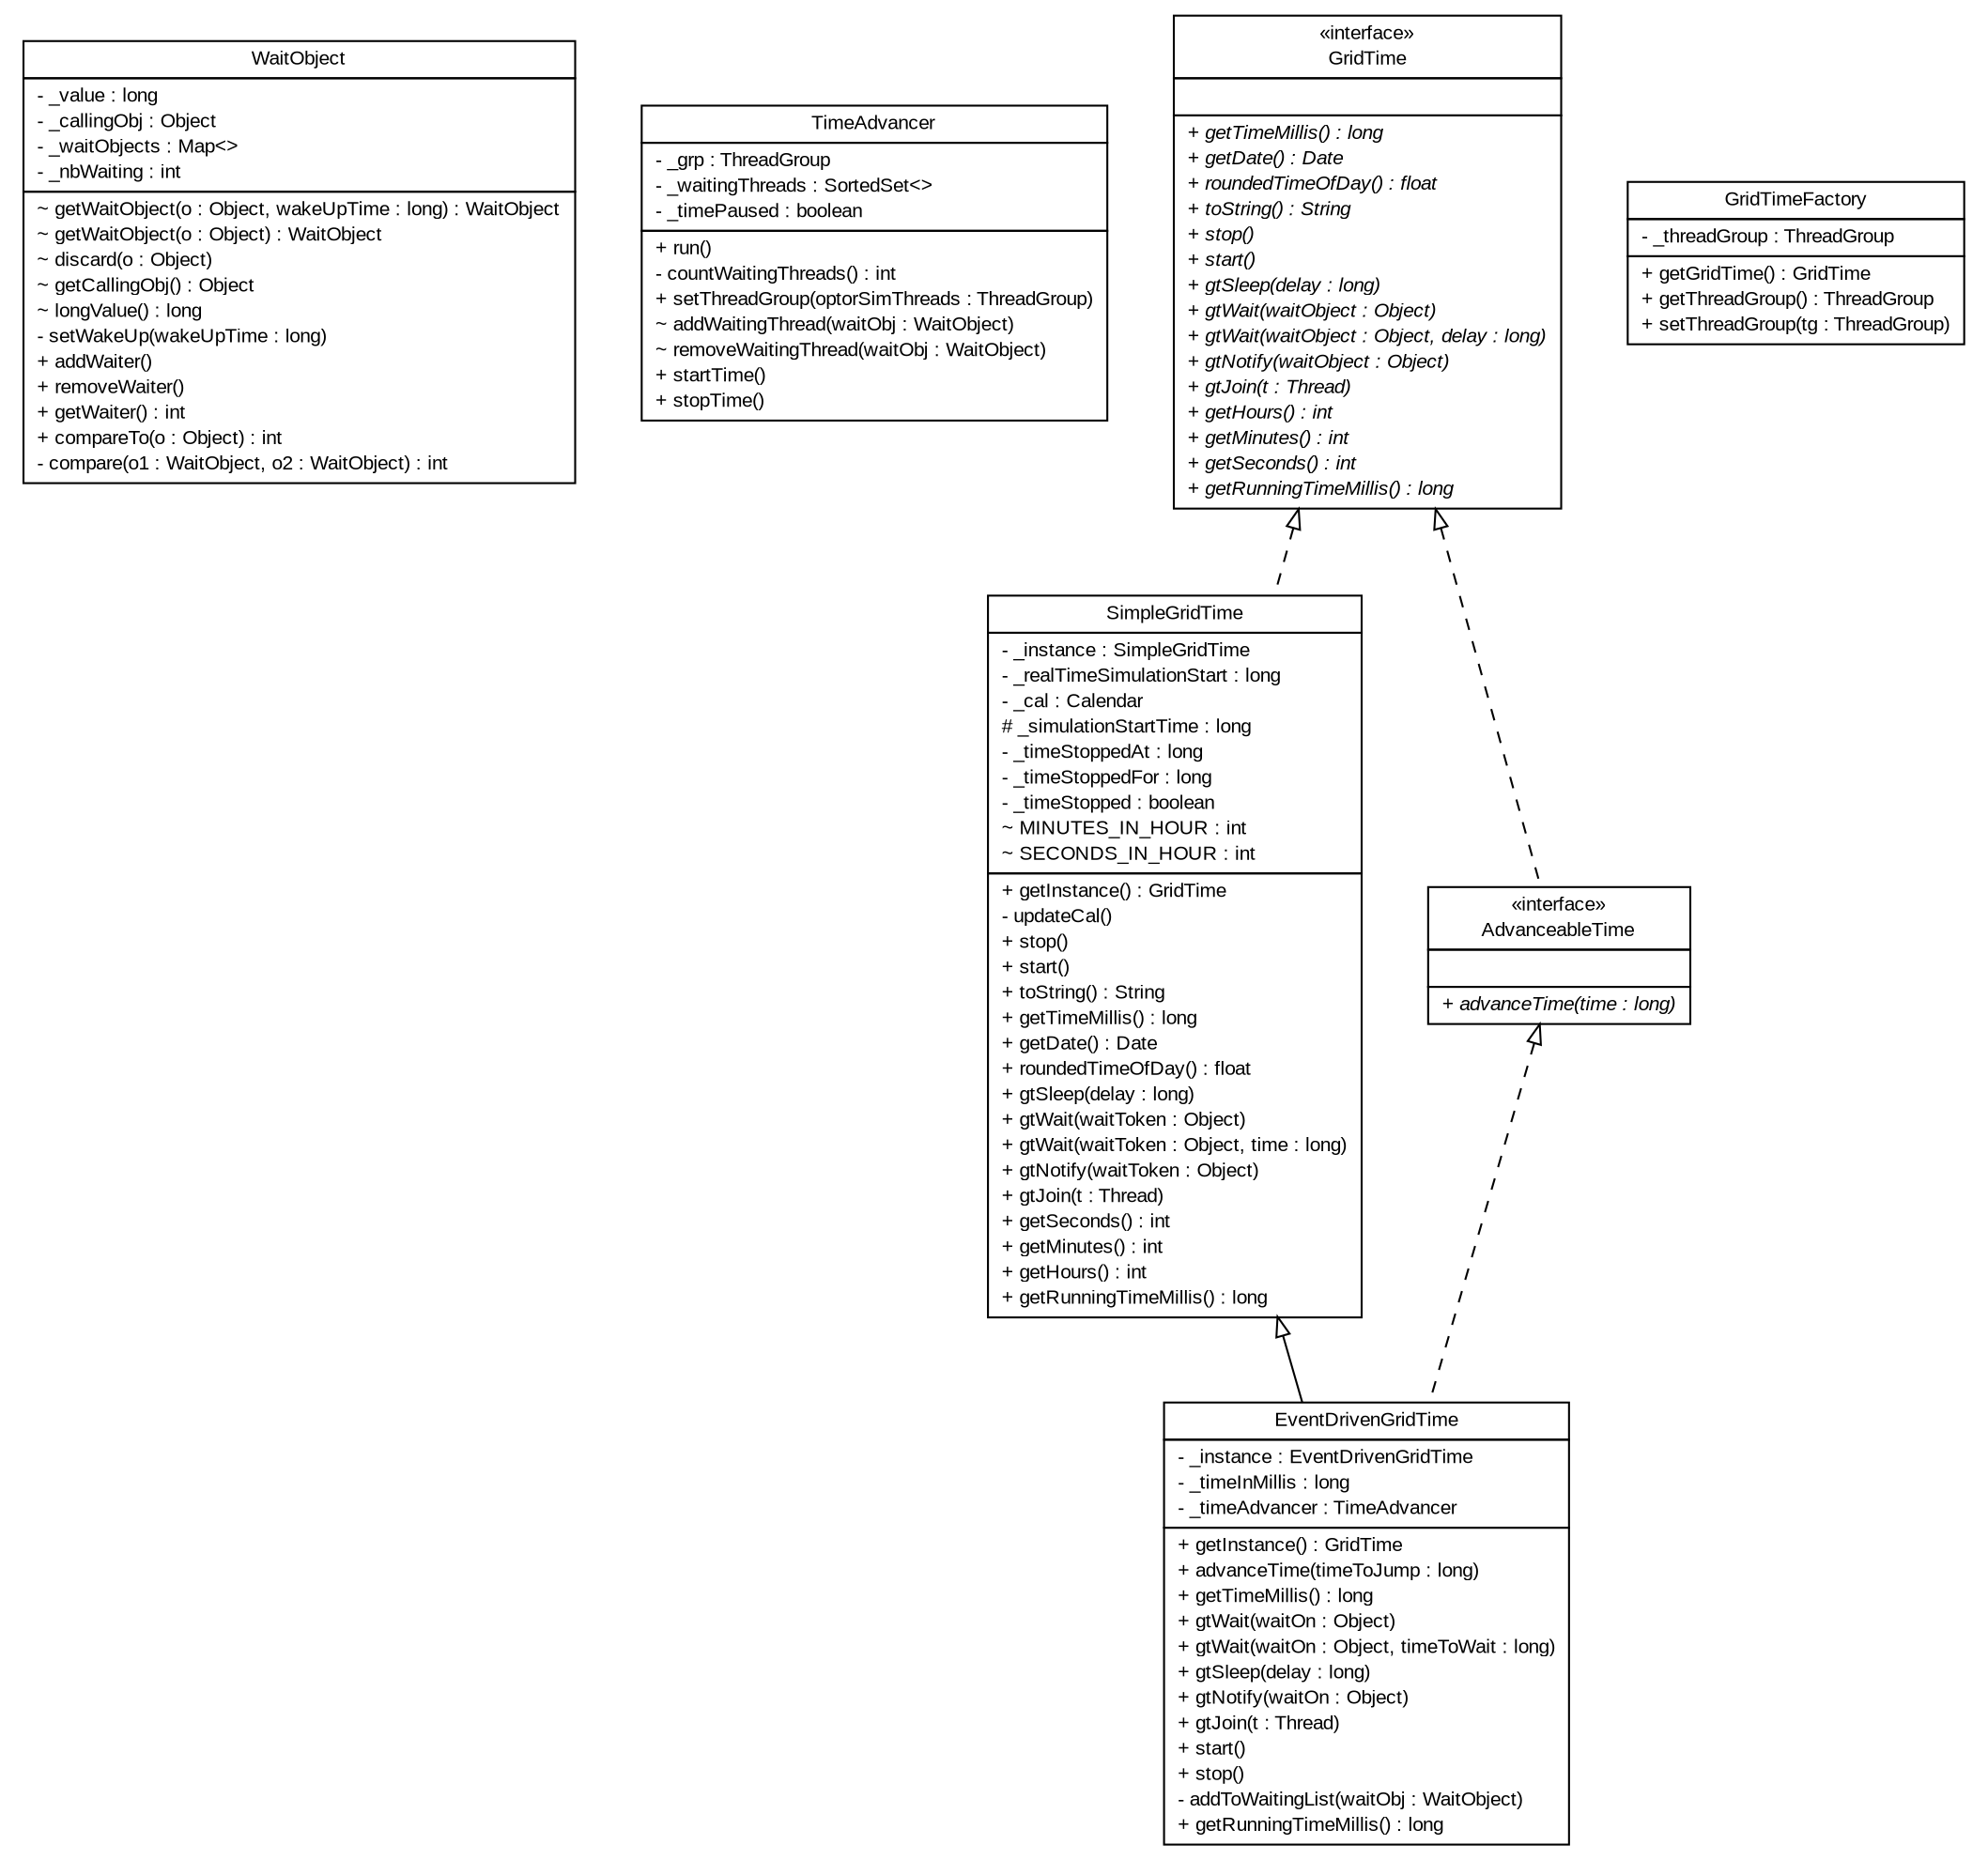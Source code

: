 #!/usr/local/bin/dot
#
# Class diagram 
# Generated by UMLGraph version R5_7_2-3-gee82a7 (http://www.umlgraph.org/)
#

digraph G {
	edge [fontname="arial",fontsize=10,labelfontname="arial",labelfontsize=10];
	node [fontname="arial",fontsize=10,shape=plaintext];
	nodesep=0.25;
	ranksep=0.5;
	// org.edg.data.replication.optorsim.time.WaitObject
	c617 [label=<<table title="org.edg.data.replication.optorsim.time.WaitObject" border="0" cellborder="1" cellspacing="0" cellpadding="2" port="p" href="./WaitObject.html">
		<tr><td><table border="0" cellspacing="0" cellpadding="1">
<tr><td align="center" balign="center"> WaitObject </td></tr>
		</table></td></tr>
		<tr><td><table border="0" cellspacing="0" cellpadding="1">
<tr><td align="left" balign="left"> - _value : long </td></tr>
<tr><td align="left" balign="left"> - _callingObj : Object </td></tr>
<tr><td align="left" balign="left"> - _waitObjects : Map&lt;&gt; </td></tr>
<tr><td align="left" balign="left"> - _nbWaiting : int </td></tr>
		</table></td></tr>
		<tr><td><table border="0" cellspacing="0" cellpadding="1">
<tr><td align="left" balign="left"> ~ getWaitObject(o : Object, wakeUpTime : long) : WaitObject </td></tr>
<tr><td align="left" balign="left"> ~ getWaitObject(o : Object) : WaitObject </td></tr>
<tr><td align="left" balign="left"> ~ discard(o : Object) </td></tr>
<tr><td align="left" balign="left"> ~ getCallingObj() : Object </td></tr>
<tr><td align="left" balign="left"> ~ longValue() : long </td></tr>
<tr><td align="left" balign="left"> - setWakeUp(wakeUpTime : long) </td></tr>
<tr><td align="left" balign="left"> + addWaiter() </td></tr>
<tr><td align="left" balign="left"> + removeWaiter() </td></tr>
<tr><td align="left" balign="left"> + getWaiter() : int </td></tr>
<tr><td align="left" balign="left"> + compareTo(o : Object) : int </td></tr>
<tr><td align="left" balign="left"> - compare(o1 : WaitObject, o2 : WaitObject) : int </td></tr>
		</table></td></tr>
		</table>>, URL="./WaitObject.html", fontname="arial", fontcolor="black", fontsize=10.0];
	// org.edg.data.replication.optorsim.time.TimeAdvancer
	c618 [label=<<table title="org.edg.data.replication.optorsim.time.TimeAdvancer" border="0" cellborder="1" cellspacing="0" cellpadding="2" port="p" href="./TimeAdvancer.html">
		<tr><td><table border="0" cellspacing="0" cellpadding="1">
<tr><td align="center" balign="center"> TimeAdvancer </td></tr>
		</table></td></tr>
		<tr><td><table border="0" cellspacing="0" cellpadding="1">
<tr><td align="left" balign="left"> - _grp : ThreadGroup </td></tr>
<tr><td align="left" balign="left"> - _waitingThreads : SortedSet&lt;&gt; </td></tr>
<tr><td align="left" balign="left"> - _timePaused : boolean </td></tr>
		</table></td></tr>
		<tr><td><table border="0" cellspacing="0" cellpadding="1">
<tr><td align="left" balign="left"> + run() </td></tr>
<tr><td align="left" balign="left"> - countWaitingThreads() : int </td></tr>
<tr><td align="left" balign="left"> + setThreadGroup(optorSimThreads : ThreadGroup) </td></tr>
<tr><td align="left" balign="left"> ~ addWaitingThread(waitObj : WaitObject) </td></tr>
<tr><td align="left" balign="left"> ~ removeWaitingThread(waitObj : WaitObject) </td></tr>
<tr><td align="left" balign="left"> + startTime() </td></tr>
<tr><td align="left" balign="left"> + stopTime() </td></tr>
		</table></td></tr>
		</table>>, URL="./TimeAdvancer.html", fontname="arial", fontcolor="black", fontsize=10.0];
	// org.edg.data.replication.optorsim.time.SimpleGridTime
	c619 [label=<<table title="org.edg.data.replication.optorsim.time.SimpleGridTime" border="0" cellborder="1" cellspacing="0" cellpadding="2" port="p" href="./SimpleGridTime.html">
		<tr><td><table border="0" cellspacing="0" cellpadding="1">
<tr><td align="center" balign="center"> SimpleGridTime </td></tr>
		</table></td></tr>
		<tr><td><table border="0" cellspacing="0" cellpadding="1">
<tr><td align="left" balign="left"> - _instance : SimpleGridTime </td></tr>
<tr><td align="left" balign="left"> - _realTimeSimulationStart : long </td></tr>
<tr><td align="left" balign="left"> - _cal : Calendar </td></tr>
<tr><td align="left" balign="left"> # _simulationStartTime : long </td></tr>
<tr><td align="left" balign="left"> - _timeStoppedAt : long </td></tr>
<tr><td align="left" balign="left"> - _timeStoppedFor : long </td></tr>
<tr><td align="left" balign="left"> - _timeStopped : boolean </td></tr>
<tr><td align="left" balign="left"> ~ MINUTES_IN_HOUR : int </td></tr>
<tr><td align="left" balign="left"> ~ SECONDS_IN_HOUR : int </td></tr>
		</table></td></tr>
		<tr><td><table border="0" cellspacing="0" cellpadding="1">
<tr><td align="left" balign="left"> + getInstance() : GridTime </td></tr>
<tr><td align="left" balign="left"> - updateCal() </td></tr>
<tr><td align="left" balign="left"> + stop() </td></tr>
<tr><td align="left" balign="left"> + start() </td></tr>
<tr><td align="left" balign="left"> + toString() : String </td></tr>
<tr><td align="left" balign="left"> + getTimeMillis() : long </td></tr>
<tr><td align="left" balign="left"> + getDate() : Date </td></tr>
<tr><td align="left" balign="left"> + roundedTimeOfDay() : float </td></tr>
<tr><td align="left" balign="left"> + gtSleep(delay : long) </td></tr>
<tr><td align="left" balign="left"> + gtWait(waitToken : Object) </td></tr>
<tr><td align="left" balign="left"> + gtWait(waitToken : Object, time : long) </td></tr>
<tr><td align="left" balign="left"> + gtNotify(waitToken : Object) </td></tr>
<tr><td align="left" balign="left"> + gtJoin(t : Thread) </td></tr>
<tr><td align="left" balign="left"> + getSeconds() : int </td></tr>
<tr><td align="left" balign="left"> + getMinutes() : int </td></tr>
<tr><td align="left" balign="left"> + getHours() : int </td></tr>
<tr><td align="left" balign="left"> + getRunningTimeMillis() : long </td></tr>
		</table></td></tr>
		</table>>, URL="./SimpleGridTime.html", fontname="arial", fontcolor="black", fontsize=10.0];
	// org.edg.data.replication.optorsim.time.GridTimeFactory
	c620 [label=<<table title="org.edg.data.replication.optorsim.time.GridTimeFactory" border="0" cellborder="1" cellspacing="0" cellpadding="2" port="p" href="./GridTimeFactory.html">
		<tr><td><table border="0" cellspacing="0" cellpadding="1">
<tr><td align="center" balign="center"> GridTimeFactory </td></tr>
		</table></td></tr>
		<tr><td><table border="0" cellspacing="0" cellpadding="1">
<tr><td align="left" balign="left"> - _threadGroup : ThreadGroup </td></tr>
		</table></td></tr>
		<tr><td><table border="0" cellspacing="0" cellpadding="1">
<tr><td align="left" balign="left"> + getGridTime() : GridTime </td></tr>
<tr><td align="left" balign="left"> + getThreadGroup() : ThreadGroup </td></tr>
<tr><td align="left" balign="left"> + setThreadGroup(tg : ThreadGroup) </td></tr>
		</table></td></tr>
		</table>>, URL="./GridTimeFactory.html", fontname="arial", fontcolor="black", fontsize=10.0];
	// org.edg.data.replication.optorsim.time.GridTime
	c621 [label=<<table title="org.edg.data.replication.optorsim.time.GridTime" border="0" cellborder="1" cellspacing="0" cellpadding="2" port="p" href="./GridTime.html">
		<tr><td><table border="0" cellspacing="0" cellpadding="1">
<tr><td align="center" balign="center"> &#171;interface&#187; </td></tr>
<tr><td align="center" balign="center"> GridTime </td></tr>
		</table></td></tr>
		<tr><td><table border="0" cellspacing="0" cellpadding="1">
<tr><td align="left" balign="left">  </td></tr>
		</table></td></tr>
		<tr><td><table border="0" cellspacing="0" cellpadding="1">
<tr><td align="left" balign="left"><font face="arial italic" point-size="10.0"> + getTimeMillis() : long </font></td></tr>
<tr><td align="left" balign="left"><font face="arial italic" point-size="10.0"> + getDate() : Date </font></td></tr>
<tr><td align="left" balign="left"><font face="arial italic" point-size="10.0"> + roundedTimeOfDay() : float </font></td></tr>
<tr><td align="left" balign="left"><font face="arial italic" point-size="10.0"> + toString() : String </font></td></tr>
<tr><td align="left" balign="left"><font face="arial italic" point-size="10.0"> + stop() </font></td></tr>
<tr><td align="left" balign="left"><font face="arial italic" point-size="10.0"> + start() </font></td></tr>
<tr><td align="left" balign="left"><font face="arial italic" point-size="10.0"> + gtSleep(delay : long) </font></td></tr>
<tr><td align="left" balign="left"><font face="arial italic" point-size="10.0"> + gtWait(waitObject : Object) </font></td></tr>
<tr><td align="left" balign="left"><font face="arial italic" point-size="10.0"> + gtWait(waitObject : Object, delay : long) </font></td></tr>
<tr><td align="left" balign="left"><font face="arial italic" point-size="10.0"> + gtNotify(waitObject : Object) </font></td></tr>
<tr><td align="left" balign="left"><font face="arial italic" point-size="10.0"> + gtJoin(t : Thread) </font></td></tr>
<tr><td align="left" balign="left"><font face="arial italic" point-size="10.0"> + getHours() : int </font></td></tr>
<tr><td align="left" balign="left"><font face="arial italic" point-size="10.0"> + getMinutes() : int </font></td></tr>
<tr><td align="left" balign="left"><font face="arial italic" point-size="10.0"> + getSeconds() : int </font></td></tr>
<tr><td align="left" balign="left"><font face="arial italic" point-size="10.0"> + getRunningTimeMillis() : long </font></td></tr>
		</table></td></tr>
		</table>>, URL="./GridTime.html", fontname="arial", fontcolor="black", fontsize=10.0];
	// org.edg.data.replication.optorsim.time.EventDrivenGridTime
	c622 [label=<<table title="org.edg.data.replication.optorsim.time.EventDrivenGridTime" border="0" cellborder="1" cellspacing="0" cellpadding="2" port="p" href="./EventDrivenGridTime.html">
		<tr><td><table border="0" cellspacing="0" cellpadding="1">
<tr><td align="center" balign="center"> EventDrivenGridTime </td></tr>
		</table></td></tr>
		<tr><td><table border="0" cellspacing="0" cellpadding="1">
<tr><td align="left" balign="left"> - _instance : EventDrivenGridTime </td></tr>
<tr><td align="left" balign="left"> - _timeInMillis : long </td></tr>
<tr><td align="left" balign="left"> - _timeAdvancer : TimeAdvancer </td></tr>
		</table></td></tr>
		<tr><td><table border="0" cellspacing="0" cellpadding="1">
<tr><td align="left" balign="left"> + getInstance() : GridTime </td></tr>
<tr><td align="left" balign="left"> + advanceTime(timeToJump : long) </td></tr>
<tr><td align="left" balign="left"> + getTimeMillis() : long </td></tr>
<tr><td align="left" balign="left"> + gtWait(waitOn : Object) </td></tr>
<tr><td align="left" balign="left"> + gtWait(waitOn : Object, timeToWait : long) </td></tr>
<tr><td align="left" balign="left"> + gtSleep(delay : long) </td></tr>
<tr><td align="left" balign="left"> + gtNotify(waitOn : Object) </td></tr>
<tr><td align="left" balign="left"> + gtJoin(t : Thread) </td></tr>
<tr><td align="left" balign="left"> + start() </td></tr>
<tr><td align="left" balign="left"> + stop() </td></tr>
<tr><td align="left" balign="left"> - addToWaitingList(waitObj : WaitObject) </td></tr>
<tr><td align="left" balign="left"> + getRunningTimeMillis() : long </td></tr>
		</table></td></tr>
		</table>>, URL="./EventDrivenGridTime.html", fontname="arial", fontcolor="black", fontsize=10.0];
	// org.edg.data.replication.optorsim.time.AdvanceableTime
	c623 [label=<<table title="org.edg.data.replication.optorsim.time.AdvanceableTime" border="0" cellborder="1" cellspacing="0" cellpadding="2" port="p" href="./AdvanceableTime.html">
		<tr><td><table border="0" cellspacing="0" cellpadding="1">
<tr><td align="center" balign="center"> &#171;interface&#187; </td></tr>
<tr><td align="center" balign="center"> AdvanceableTime </td></tr>
		</table></td></tr>
		<tr><td><table border="0" cellspacing="0" cellpadding="1">
<tr><td align="left" balign="left">  </td></tr>
		</table></td></tr>
		<tr><td><table border="0" cellspacing="0" cellpadding="1">
<tr><td align="left" balign="left"><font face="arial italic" point-size="10.0"> + advanceTime(time : long) </font></td></tr>
		</table></td></tr>
		</table>>, URL="./AdvanceableTime.html", fontname="arial", fontcolor="black", fontsize=10.0];
	//org.edg.data.replication.optorsim.time.SimpleGridTime implements org.edg.data.replication.optorsim.time.GridTime
	c621:p -> c619:p [dir=back,arrowtail=empty,style=dashed];
	//org.edg.data.replication.optorsim.time.EventDrivenGridTime extends org.edg.data.replication.optorsim.time.SimpleGridTime
	c619:p -> c622:p [dir=back,arrowtail=empty];
	//org.edg.data.replication.optorsim.time.EventDrivenGridTime implements org.edg.data.replication.optorsim.time.AdvanceableTime
	c623:p -> c622:p [dir=back,arrowtail=empty,style=dashed];
	//org.edg.data.replication.optorsim.time.AdvanceableTime implements org.edg.data.replication.optorsim.time.GridTime
	c621:p -> c623:p [dir=back,arrowtail=empty,style=dashed];
}

